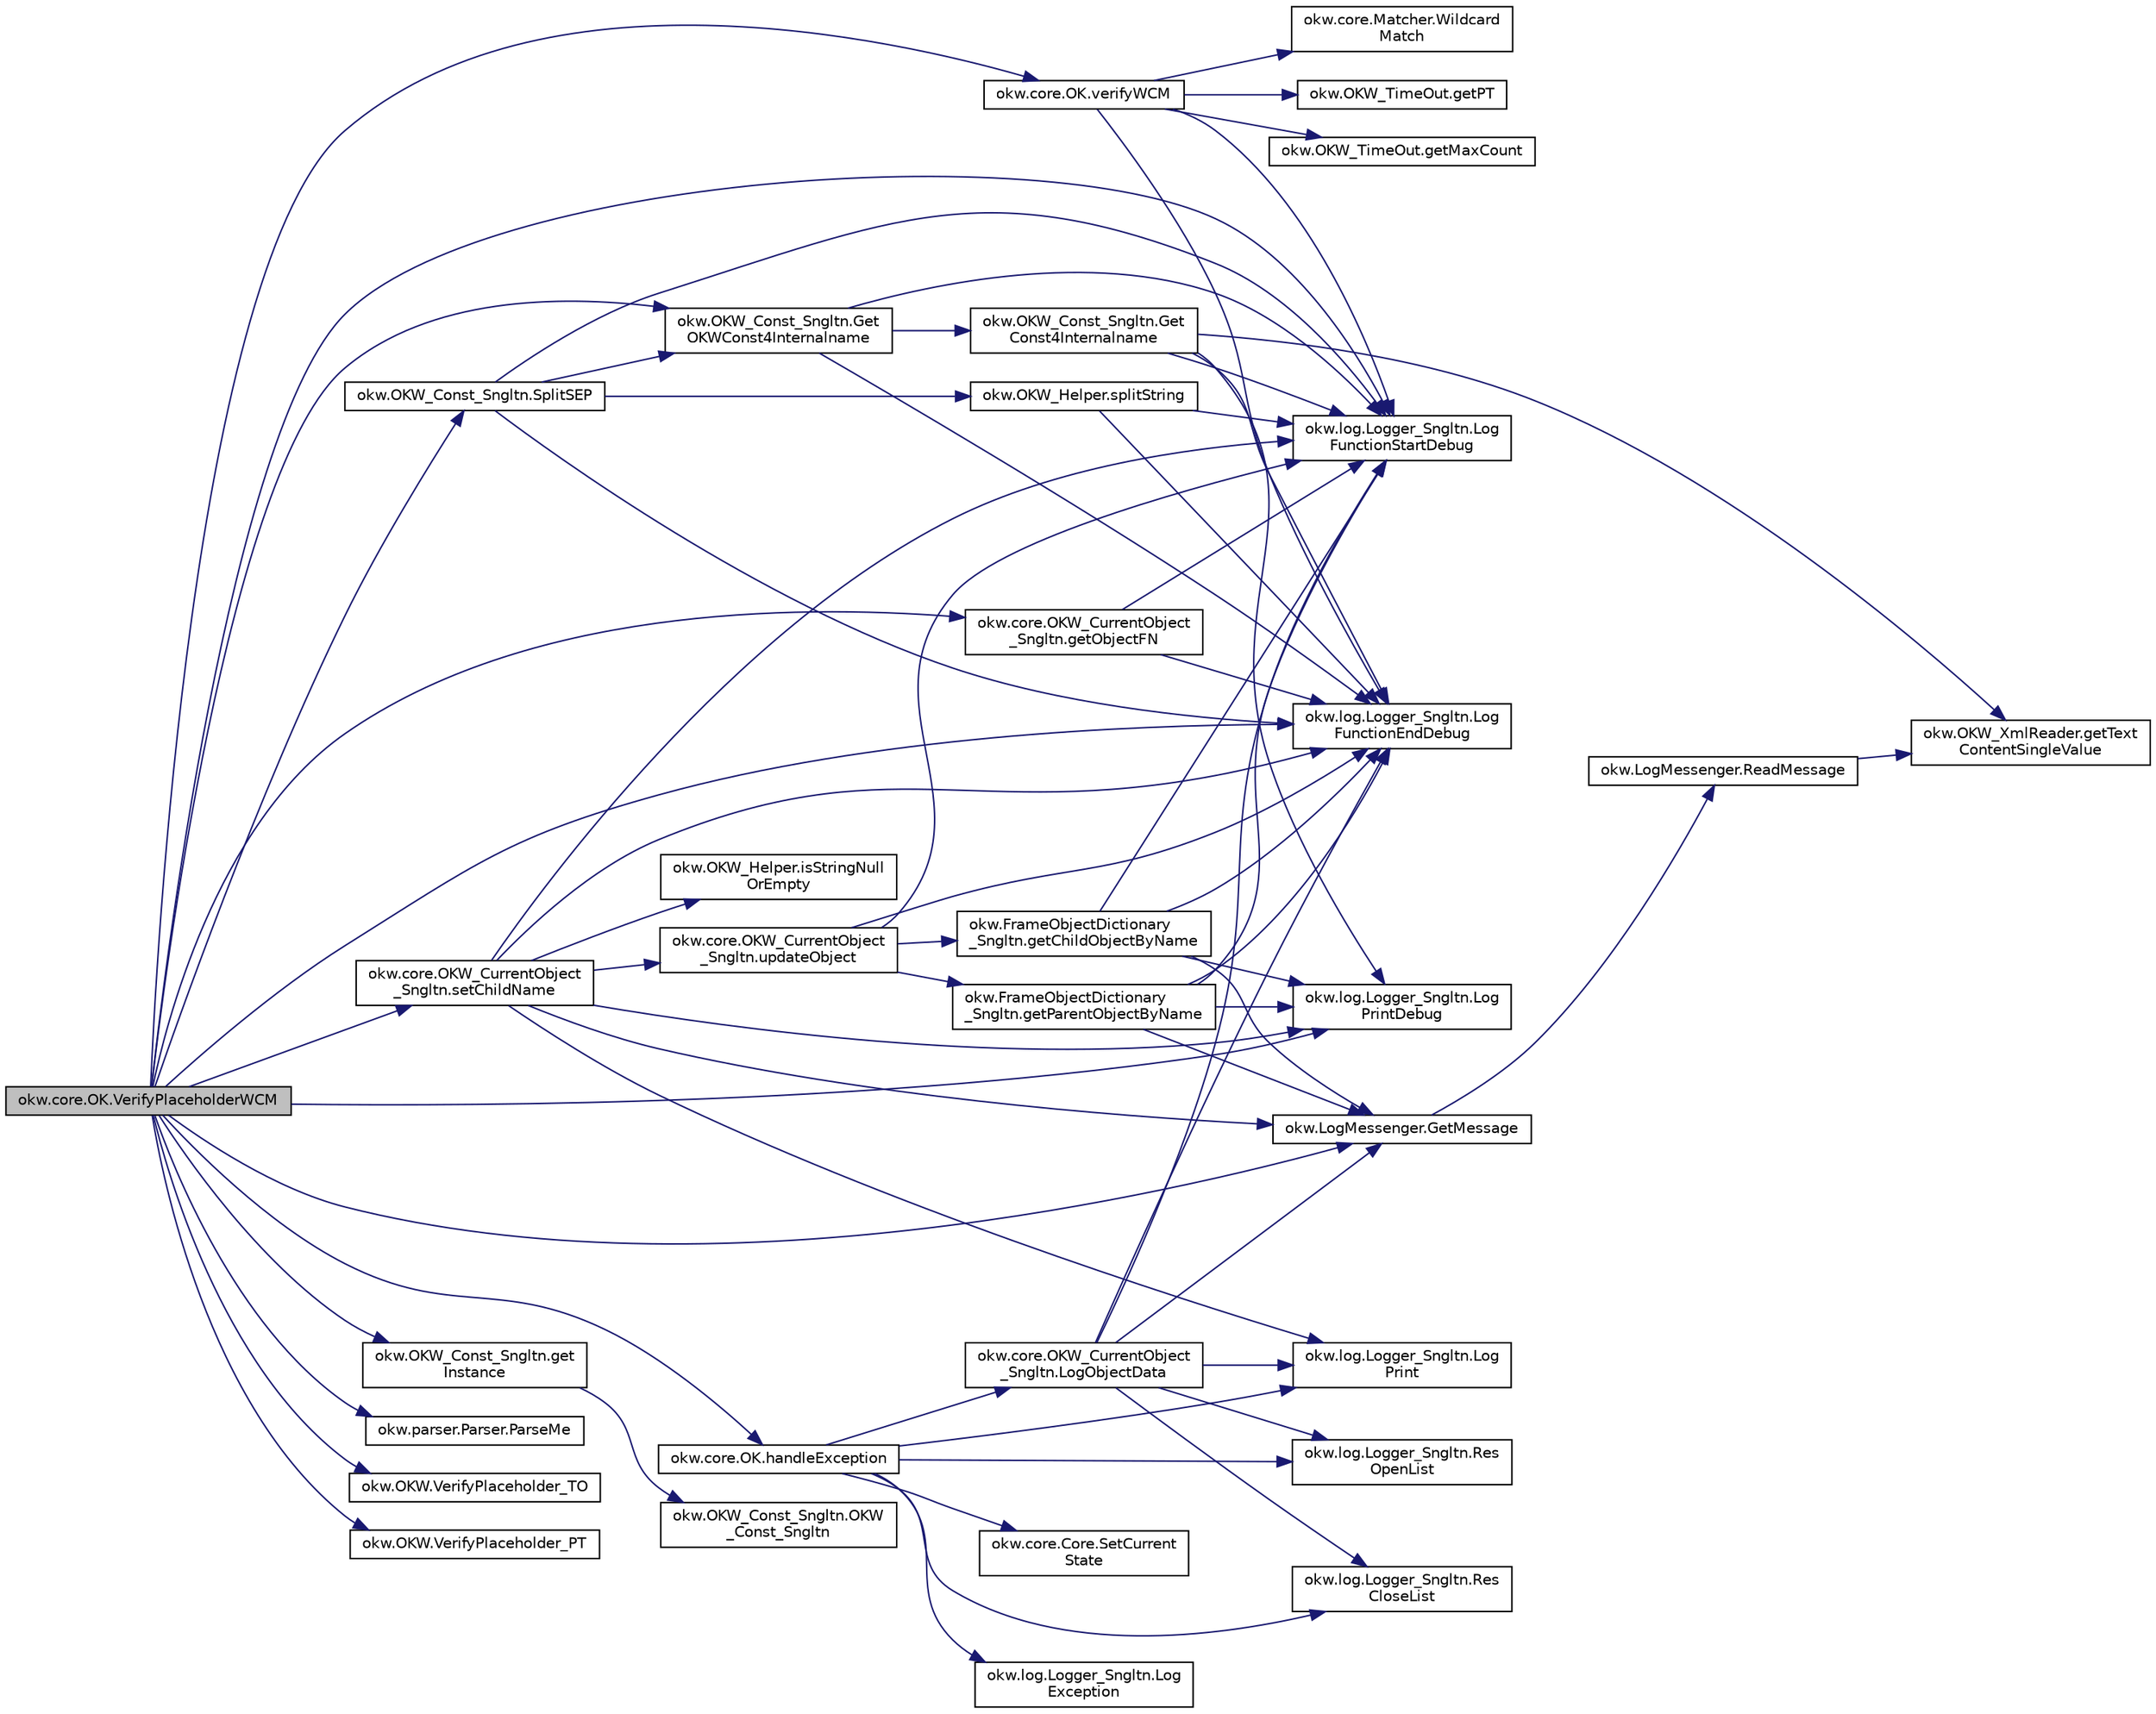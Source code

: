 digraph "okw.core.OK.VerifyPlaceholderWCM"
{
 // INTERACTIVE_SVG=YES
 // LATEX_PDF_SIZE
  edge [fontname="Helvetica",fontsize="10",labelfontname="Helvetica",labelfontsize="10"];
  node [fontname="Helvetica",fontsize="10",shape=record];
  rankdir="LR";
  Node1668 [label="okw.core.OK.VerifyPlaceholderWCM",height=0.2,width=0.4,color="black", fillcolor="grey75", style="filled", fontcolor="black",tooltip="Überprüft den Platzhalter des Objektes."];
  Node1668 -> Node1669 [color="midnightblue",fontsize="10",style="solid",fontname="Helvetica"];
  Node1669 [label="okw.log.Logger_Sngltn.Log\lFunctionStartDebug",height=0.2,width=0.4,color="black", fillcolor="white", style="filled",URL="$classokw_1_1log_1_1_logger___sngltn.html#a2d4c3d22d2a52b92873ee2f3853d9c42",tooltip="LogFunctionStartDebug:"];
  Node1668 -> Node1670 [color="midnightblue",fontsize="10",style="solid",fontname="Helvetica"];
  Node1670 [label="okw.OKW_Const_Sngltn.get\lInstance",height=0.2,width=0.4,color="black", fillcolor="white", style="filled",URL="$classokw_1_1_o_k_w___const___sngltn.html#afdb8f095b58cbd870dbb8eb353e3b0bf",tooltip="Holt die einzige Instanz dieser Klasse."];
  Node1670 -> Node1671 [color="midnightblue",fontsize="10",style="solid",fontname="Helvetica"];
  Node1671 [label="okw.OKW_Const_Sngltn.OKW\l_Const_Sngltn",height=0.2,width=0.4,color="black", fillcolor="white", style="filled",URL="$classokw_1_1_o_k_w___const___sngltn.html#a8404c43fc549df30d37c369c7d6e89ae",tooltip="Privater Konstruktor ohne Parameter im Entwurfsmuster Singelton initialisiert die Klasse OKW_Const."];
  Node1668 -> Node1672 [color="midnightblue",fontsize="10",style="solid",fontname="Helvetica"];
  Node1672 [label="okw.OKW_Const_Sngltn.Get\lOKWConst4Internalname",height=0.2,width=0.4,color="black", fillcolor="white", style="filled",URL="$classokw_1_1_o_k_w___const___sngltn.html#a02c05c79f7ea6e862a81a64ce23941fd",tooltip="Methode ermittelt für Internalname und der aktuell eingestellten Sprache den Wert für OKWConst."];
  Node1672 -> Node1669 [color="midnightblue",fontsize="10",style="solid",fontname="Helvetica"];
  Node1672 -> Node1673 [color="midnightblue",fontsize="10",style="solid",fontname="Helvetica"];
  Node1673 [label="okw.OKW_Const_Sngltn.Get\lConst4Internalname",height=0.2,width=0.4,color="black", fillcolor="white", style="filled",URL="$classokw_1_1_o_k_w___const___sngltn.html#a51cde06bf07e855ba4d69ff36b9a27f7",tooltip="Methode ermittelt für Internalname und der aktuell eingestellten Sprache den Wert für Const."];
  Node1673 -> Node1669 [color="midnightblue",fontsize="10",style="solid",fontname="Helvetica"];
  Node1673 -> Node1674 [color="midnightblue",fontsize="10",style="solid",fontname="Helvetica"];
  Node1674 [label="okw.log.Logger_Sngltn.Log\lPrintDebug",height=0.2,width=0.4,color="black", fillcolor="white", style="filled",URL="$classokw_1_1log_1_1_logger___sngltn.html#a313f97c79ba4662d9daaf7f537dd02f4",tooltip="Loggt eine Nachricht."];
  Node1673 -> Node1675 [color="midnightblue",fontsize="10",style="solid",fontname="Helvetica"];
  Node1675 [label="okw.OKW_XmlReader.getText\lContentSingleValue",height=0.2,width=0.4,color="black", fillcolor="white", style="filled",URL="$classokw_1_1_o_k_w___xml_reader.html#ab920b5335a2e1429c14cc5f8e79f39eb",tooltip="Lies den TextContent eines Tag."];
  Node1673 -> Node1676 [color="midnightblue",fontsize="10",style="solid",fontname="Helvetica"];
  Node1676 [label="okw.log.Logger_Sngltn.Log\lFunctionEndDebug",height=0.2,width=0.4,color="black", fillcolor="white", style="filled",URL="$classokw_1_1log_1_1_logger___sngltn.html#a91b192a4e0381f6d02b791693d0fab84",tooltip="LogFunctionEndDebug:"];
  Node1672 -> Node1676 [color="midnightblue",fontsize="10",style="solid",fontname="Helvetica"];
  Node1668 -> Node1674 [color="midnightblue",fontsize="10",style="solid",fontname="Helvetica"];
  Node1668 -> Node1677 [color="midnightblue",fontsize="10",style="solid",fontname="Helvetica"];
  Node1677 [label="okw.LogMessenger.GetMessage",height=0.2,width=0.4,color="black", fillcolor="white", style="filled",URL="$classokw_1_1_log_messenger.html#af225d1f037d47b3b085175c09d78bdd2",tooltip="Holt die Log-Meldung für MethodeNmae/Textkey ohne weitere Parameter."];
  Node1677 -> Node1678 [color="midnightblue",fontsize="10",style="solid",fontname="Helvetica"];
  Node1678 [label="okw.LogMessenger.ReadMessage",height=0.2,width=0.4,color="black", fillcolor="white", style="filled",URL="$classokw_1_1_log_messenger.html#a530cd6ab82ec82a04206a2e976ec06e3",tooltip="Interne Kernfunktion holt die Log-Meldung mit Platzhaltern aus der XML-Datei."];
  Node1678 -> Node1675 [color="midnightblue",fontsize="10",style="solid",fontname="Helvetica"];
  Node1668 -> Node1679 [color="midnightblue",fontsize="10",style="solid",fontname="Helvetica"];
  Node1679 [label="okw.OKW_Const_Sngltn.SplitSEP",height=0.2,width=0.4,color="black", fillcolor="white", style="filled",URL="$classokw_1_1_o_k_w___const___sngltn.html#a3851ae4f27e2ae512749767b86b3fc13",tooltip="Methode trennt einen String und wandelt diesen in einen ListString um."];
  Node1679 -> Node1669 [color="midnightblue",fontsize="10",style="solid",fontname="Helvetica"];
  Node1679 -> Node1680 [color="midnightblue",fontsize="10",style="solid",fontname="Helvetica"];
  Node1680 [label="okw.OKW_Helper.splitString",height=0.2,width=0.4,color="black", fillcolor="white", style="filled",URL="$classokw_1_1_o_k_w___helper.html#a268ba5b6db697acd241f3ebea12c4194",tooltip="Splittet einen String am angegebenen Separator auf."];
  Node1680 -> Node1669 [color="midnightblue",fontsize="10",style="solid",fontname="Helvetica"];
  Node1680 -> Node1676 [color="midnightblue",fontsize="10",style="solid",fontname="Helvetica"];
  Node1679 -> Node1672 [color="midnightblue",fontsize="10",style="solid",fontname="Helvetica"];
  Node1679 -> Node1676 [color="midnightblue",fontsize="10",style="solid",fontname="Helvetica"];
  Node1668 -> Node1681 [color="midnightblue",fontsize="10",style="solid",fontname="Helvetica"];
  Node1681 [label="okw.parser.Parser.ParseMe",height=0.2,width=0.4,color="black", fillcolor="white", style="filled",URL="$classokw_1_1parser_1_1_parser.html#a46afb901847316c744413ce473ecada3",tooltip="Parst einen _List&lt string&gt, ersetzt die Parser-Schlüsslewörter durch Werte."];
  Node1668 -> Node1682 [color="midnightblue",fontsize="10",style="solid",fontname="Helvetica"];
  Node1682 [label="okw.core.OKW_CurrentObject\l_Sngltn.setChildName",height=0.2,width=0.4,color="black", fillcolor="white", style="filled",URL="$classokw_1_1core_1_1_o_k_w___current_object___sngltn.html#a461fa1ff29f4bc4a9798707ea7b71849",tooltip="Setzt das Kindobjekt."];
  Node1682 -> Node1669 [color="midnightblue",fontsize="10",style="solid",fontname="Helvetica"];
  Node1682 -> Node1674 [color="midnightblue",fontsize="10",style="solid",fontname="Helvetica"];
  Node1682 -> Node1677 [color="midnightblue",fontsize="10",style="solid",fontname="Helvetica"];
  Node1682 -> Node1683 [color="midnightblue",fontsize="10",style="solid",fontname="Helvetica"];
  Node1683 [label="okw.OKW_Helper.isStringNull\lOrEmpty",height=0.2,width=0.4,color="black", fillcolor="white", style="filled",URL="$classokw_1_1_o_k_w___helper.html#a3a7ba0f42b29adf70574830688e72e4a",tooltip="Prüft ob der gegeben String fpsStrin null oder leer (\"\") ist."];
  Node1682 -> Node1684 [color="midnightblue",fontsize="10",style="solid",fontname="Helvetica"];
  Node1684 [label="okw.log.Logger_Sngltn.Log\lPrint",height=0.2,width=0.4,color="black", fillcolor="white", style="filled",URL="$classokw_1_1log_1_1_logger___sngltn.html#a8ebceaddd6cc6963ddb8e08c72ea808c",tooltip="LogPrint Function: Prints the values of expressions to the results file."];
  Node1682 -> Node1685 [color="midnightblue",fontsize="10",style="solid",fontname="Helvetica"];
  Node1685 [label="okw.core.OKW_CurrentObject\l_Sngltn.updateObject",height=0.2,width=0.4,color="black", fillcolor="white", style="filled",URL="$classokw_1_1core_1_1_o_k_w___current_object___sngltn.html#a51204f2563ba8defb737da6653705819",tooltip="Methode aktualisert zwei Werte:"];
  Node1685 -> Node1669 [color="midnightblue",fontsize="10",style="solid",fontname="Helvetica"];
  Node1685 -> Node1686 [color="midnightblue",fontsize="10",style="solid",fontname="Helvetica"];
  Node1686 [label="okw.FrameObjectDictionary\l_Sngltn.getParentObjectByName",height=0.2,width=0.4,color="black", fillcolor="white", style="filled",URL="$classokw_1_1_frame_object_dictionary___sngltn.html#aeec07d71cbebe71ec3ec4d27e86d6c5c",tooltip="Die Methode liefert das Frame-Object des gegebenen FN eines Fensterobjektes zurück."];
  Node1686 -> Node1669 [color="midnightblue",fontsize="10",style="solid",fontname="Helvetica"];
  Node1686 -> Node1674 [color="midnightblue",fontsize="10",style="solid",fontname="Helvetica"];
  Node1686 -> Node1677 [color="midnightblue",fontsize="10",style="solid",fontname="Helvetica"];
  Node1686 -> Node1676 [color="midnightblue",fontsize="10",style="solid",fontname="Helvetica"];
  Node1685 -> Node1687 [color="midnightblue",fontsize="10",style="solid",fontname="Helvetica"];
  Node1687 [label="okw.FrameObjectDictionary\l_Sngltn.getChildObjectByName",height=0.2,width=0.4,color="black", fillcolor="white", style="filled",URL="$classokw_1_1_frame_object_dictionary___sngltn.html#a0a71734828093357dfc88b5fa242e361",tooltip="Die Methode liefert das Objekt des gegebenen Kindobjekttests zurück."];
  Node1687 -> Node1669 [color="midnightblue",fontsize="10",style="solid",fontname="Helvetica"];
  Node1687 -> Node1674 [color="midnightblue",fontsize="10",style="solid",fontname="Helvetica"];
  Node1687 -> Node1677 [color="midnightblue",fontsize="10",style="solid",fontname="Helvetica"];
  Node1687 -> Node1676 [color="midnightblue",fontsize="10",style="solid",fontname="Helvetica"];
  Node1685 -> Node1676 [color="midnightblue",fontsize="10",style="solid",fontname="Helvetica"];
  Node1682 -> Node1676 [color="midnightblue",fontsize="10",style="solid",fontname="Helvetica"];
  Node1668 -> Node1688 [color="midnightblue",fontsize="10",style="solid",fontname="Helvetica"];
  Node1688 [label="okw.core.OKW_CurrentObject\l_Sngltn.getObjectFN",height=0.2,width=0.4,color="black", fillcolor="white", style="filled",URL="$classokw_1_1core_1_1_o_k_w___current_object___sngltn.html#a8a957bc040b9487a21adb41a52c56fd4",tooltip="Ermittelt den ObjektNamen des aktuellen Objektes."];
  Node1688 -> Node1669 [color="midnightblue",fontsize="10",style="solid",fontname="Helvetica"];
  Node1688 -> Node1676 [color="midnightblue",fontsize="10",style="solid",fontname="Helvetica"];
  Node1668 -> Node1689 [color="midnightblue",fontsize="10",style="solid",fontname="Helvetica"];
  Node1689 [label="okw.OKW.VerifyPlaceholder_TO",height=0.2,width=0.4,color="black", fillcolor="white", style="filled",URL="$interfaceokw_1_1_o_k_w.html#a8147b1ef8a75f2d220459cca6bd12420",tooltip="TimeOut in Sekunden [s] für das Schlüsselwort VerifyPlaceholder."];
  Node1668 -> Node1690 [color="midnightblue",fontsize="10",style="solid",fontname="Helvetica"];
  Node1690 [label="okw.OKW.VerifyPlaceholder_PT",height=0.2,width=0.4,color="black", fillcolor="white", style="filled",URL="$interfaceokw_1_1_o_k_w.html#a0bb0f6a539298d6d6e7a9f8960b93e8b",tooltip="Polling Time in [ms] für das Schlüsselwort VerifyPlaceholder."];
  Node1668 -> Node1691 [color="midnightblue",fontsize="10",style="solid",fontname="Helvetica"];
  Node1691 [label="okw.core.OK.verifyWCM",height=0.2,width=0.4,color="black", fillcolor="white", style="filled",URL="$classokw_1_1core_1_1_o_k.html#a127f0328e514d1b9f8bc1a972269ecfc",tooltip=" "];
  Node1691 -> Node1669 [color="midnightblue",fontsize="10",style="solid",fontname="Helvetica"];
  Node1691 -> Node1692 [color="midnightblue",fontsize="10",style="solid",fontname="Helvetica"];
  Node1692 [label="okw.OKW_TimeOut.getMaxCount",height=0.2,width=0.4,color="black", fillcolor="white", style="filled",URL="$classokw_1_1_o_k_w___time_out.html#adf7b9cc33db065c1f284bb5db2227b51",tooltip="Anzahl der berechnetten Zyklen."];
  Node1691 -> Node1693 [color="midnightblue",fontsize="10",style="solid",fontname="Helvetica"];
  Node1693 [label="okw.core.Matcher.Wildcard\lMatch",height=0.2,width=0.4,color="black", fillcolor="white", style="filled",URL="$classokw_1_1core_1_1_matcher.html#a771af5fda0717ef20d2bc1866357eaa9",tooltip=" "];
  Node1691 -> Node1694 [color="midnightblue",fontsize="10",style="solid",fontname="Helvetica"];
  Node1694 [label="okw.OKW_TimeOut.getPT",height=0.2,width=0.4,color="black", fillcolor="white", style="filled",URL="$classokw_1_1_o_k_w___time_out.html#ab7142e5e6adc82f308a70177c71ced2c",tooltip="Wartezeit zwischen zwei Pollings in [ms]."];
  Node1691 -> Node1676 [color="midnightblue",fontsize="10",style="solid",fontname="Helvetica"];
  Node1668 -> Node1695 [color="midnightblue",fontsize="10",style="solid",fontname="Helvetica"];
  Node1695 [label="okw.core.OK.handleException",height=0.2,width=0.4,color="black", fillcolor="white", style="filled",URL="$classokw_1_1core_1_1_o_k.html#a5a6db6a457bcb71c893f5d4eb615b2b7",tooltip="Zentrale Exception-Behandlung."];
  Node1695 -> Node1684 [color="midnightblue",fontsize="10",style="solid",fontname="Helvetica"];
  Node1695 -> Node1696 [color="midnightblue",fontsize="10",style="solid",fontname="Helvetica"];
  Node1696 [label="okw.log.Logger_Sngltn.Log\lException",height=0.2,width=0.4,color="black", fillcolor="white", style="filled",URL="$classokw_1_1log_1_1_logger___sngltn.html#aa29d396a2b9df1ac57079d777c548181",tooltip="LogException Function: Logs a Script Exception to the results file."];
  Node1695 -> Node1697 [color="midnightblue",fontsize="10",style="solid",fontname="Helvetica"];
  Node1697 [label="okw.log.Logger_Sngltn.Res\lOpenList",height=0.2,width=0.4,color="black", fillcolor="white", style="filled",URL="$classokw_1_1log_1_1_logger___sngltn.html#ab4fc711bb4c754f251372ff3b14ab9c9",tooltip="Creates a new hierarchical level in the results file."];
  Node1695 -> Node1698 [color="midnightblue",fontsize="10",style="solid",fontname="Helvetica"];
  Node1698 [label="okw.log.Logger_Sngltn.Res\lCloseList",height=0.2,width=0.4,color="black", fillcolor="white", style="filled",URL="$classokw_1_1log_1_1_logger___sngltn.html#a9b54104f7e0b4c0a473877b19dfaed56",tooltip="Closes a hierarchical level in the results file that was opened with ResOpenList."];
  Node1695 -> Node1699 [color="midnightblue",fontsize="10",style="solid",fontname="Helvetica"];
  Node1699 [label="okw.core.OKW_CurrentObject\l_Sngltn.LogObjectData",height=0.2,width=0.4,color="black", fillcolor="white", style="filled",URL="$classokw_1_1core_1_1_o_k_w___current_object___sngltn.html#a01b48f2c86a2f91909143ee9063dfd86",tooltip="Methode gibt alle wichtigen Informationen zum aktuellen Objekt aus."];
  Node1699 -> Node1669 [color="midnightblue",fontsize="10",style="solid",fontname="Helvetica"];
  Node1699 -> Node1697 [color="midnightblue",fontsize="10",style="solid",fontname="Helvetica"];
  Node1699 -> Node1684 [color="midnightblue",fontsize="10",style="solid",fontname="Helvetica"];
  Node1699 -> Node1677 [color="midnightblue",fontsize="10",style="solid",fontname="Helvetica"];
  Node1699 -> Node1698 [color="midnightblue",fontsize="10",style="solid",fontname="Helvetica"];
  Node1699 -> Node1676 [color="midnightblue",fontsize="10",style="solid",fontname="Helvetica"];
  Node1695 -> Node1700 [color="midnightblue",fontsize="10",style="solid",fontname="Helvetica"];
  Node1700 [label="okw.core.Core.SetCurrent\lState",height=0.2,width=0.4,color="black", fillcolor="white", style="filled",URL="$classokw_1_1core_1_1_core.html#aafe6e3d88e810dabf350b37058d4af97",tooltip="Setter zum Setzen des aktuellen Zustandes."];
  Node1668 -> Node1676 [color="midnightblue",fontsize="10",style="solid",fontname="Helvetica"];
}
